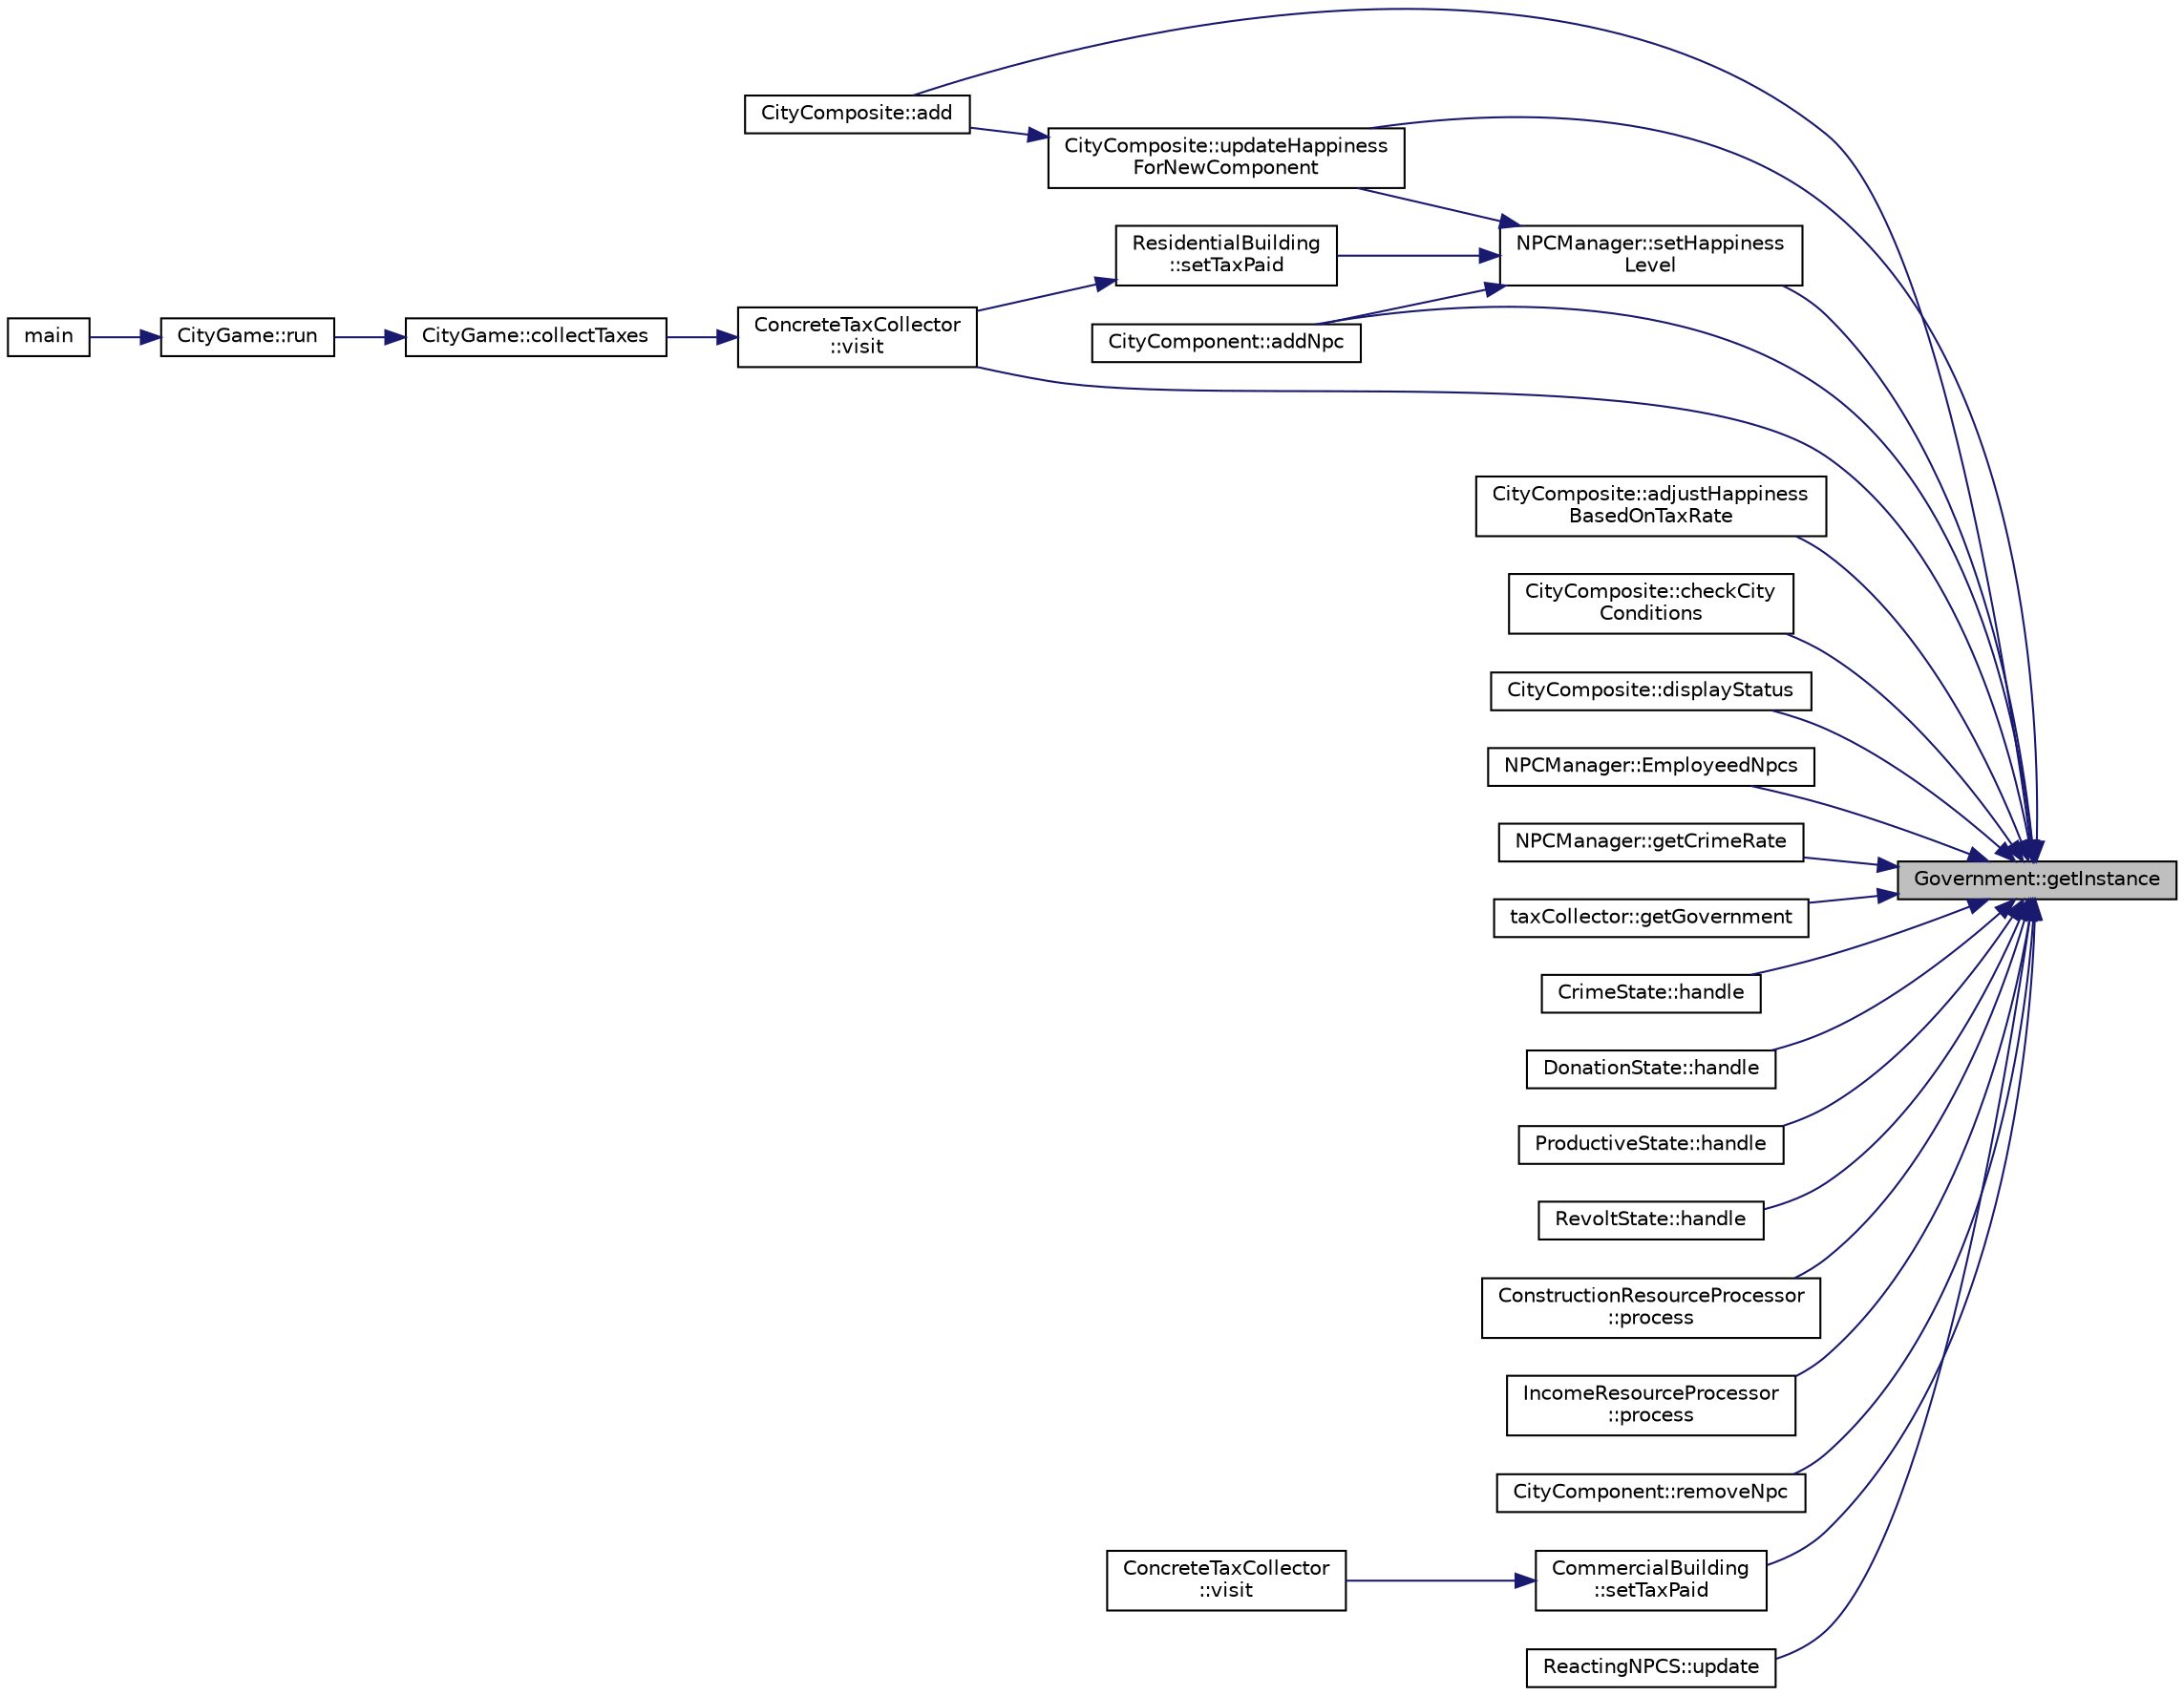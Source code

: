 digraph "Government::getInstance"
{
 // LATEX_PDF_SIZE
  edge [fontname="Helvetica",fontsize="10",labelfontname="Helvetica",labelfontsize="10"];
  node [fontname="Helvetica",fontsize="10",shape=record];
  rankdir="RL";
  Node1 [label="Government::getInstance",height=0.2,width=0.4,color="black", fillcolor="grey75", style="filled", fontcolor="black",tooltip="Retrieves the singleton instance of the Government class."];
  Node1 -> Node2 [dir="back",color="midnightblue",fontsize="10",style="solid"];
  Node2 [label="CityComposite::add",height=0.2,width=0.4,color="black", fillcolor="white", style="filled",URL="$classCityComposite.html#af4002bc47fa8f38a9747523ce6ac6f56",tooltip="Adds a city component (zone) to the composite."];
  Node1 -> Node3 [dir="back",color="midnightblue",fontsize="10",style="solid"];
  Node3 [label="CityComponent::addNpc",height=0.2,width=0.4,color="black", fillcolor="white", style="filled",URL="$classCityComponent.html#a9529b910e491c49a6ffa19db4e92b81c",tooltip="Adds an NPC observer to the component."];
  Node1 -> Node4 [dir="back",color="midnightblue",fontsize="10",style="solid"];
  Node4 [label="CityComposite::adjustHappiness\lBasedOnTaxRate",height=0.2,width=0.4,color="black", fillcolor="white", style="filled",URL="$classCityComposite.html#ad80dca22cc5acb873c8f99148a9fc5ea",tooltip="Adjusts the city's happiness level based on the current tax rate."];
  Node1 -> Node5 [dir="back",color="midnightblue",fontsize="10",style="solid"];
  Node5 [label="CityComposite::checkCity\lConditions",height=0.2,width=0.4,color="black", fillcolor="white", style="filled",URL="$classCityComposite.html#a628f3f1cd10f5d405e80f909cf11a903",tooltip="Checks if the city meets certain conditions."];
  Node1 -> Node6 [dir="back",color="midnightblue",fontsize="10",style="solid"];
  Node6 [label="CityComposite::displayStatus",height=0.2,width=0.4,color="black", fillcolor="white", style="filled",URL="$classCityComposite.html#a03cd415fe63acff9a0199eb06363818d",tooltip="Displays the status of the city composite and all its zones."];
  Node1 -> Node7 [dir="back",color="midnightblue",fontsize="10",style="solid"];
  Node7 [label="NPCManager::EmployeedNpcs",height=0.2,width=0.4,color="black", fillcolor="white", style="filled",URL="$classNPCManager.html#adc79b7ee61f388392c74137eac04fa96",tooltip="Calculates employment levels based on the dominant state."];
  Node1 -> Node8 [dir="back",color="midnightblue",fontsize="10",style="solid"];
  Node8 [label="NPCManager::getCrimeRate",height=0.2,width=0.4,color="black", fillcolor="white", style="filled",URL="$classNPCManager.html#a110affcb21b7c60f405d4bfd3d0761d4",tooltip="Updates and retrieves the crime rate based on NPC counts."];
  Node1 -> Node9 [dir="back",color="midnightblue",fontsize="10",style="solid"];
  Node9 [label="taxCollector::getGovernment",height=0.2,width=0.4,color="black", fillcolor="white", style="filled",URL="$classtaxCollector.html#ac7f3666d4621293e5894bff6a7486d3c",tooltip="Provides access to the Government singleton instance."];
  Node1 -> Node10 [dir="back",color="midnightblue",fontsize="10",style="solid"];
  Node10 [label="CrimeState::handle",height=0.2,width=0.4,color="black", fillcolor="white", style="filled",URL="$classCrimeState.html#ada7bdb702a48d7ba3847bf4b77d5e5cd",tooltip="Handles actions specific to the crime state."];
  Node1 -> Node11 [dir="back",color="midnightblue",fontsize="10",style="solid"];
  Node11 [label="DonationState::handle",height=0.2,width=0.4,color="black", fillcolor="white", style="filled",URL="$classDonationState.html#a8d29aec9e7bc25867be29f4e205a38cd",tooltip="Handles the donation logic for NPCs in this state."];
  Node1 -> Node12 [dir="back",color="midnightblue",fontsize="10",style="solid"];
  Node12 [label="ProductiveState::handle",height=0.2,width=0.4,color="black", fillcolor="white", style="filled",URL="$classProductiveState.html#adab42ecd6fb4772c38dd408a9f6c5cce",tooltip="Handles the logic for productivity boosts."];
  Node1 -> Node13 [dir="back",color="midnightblue",fontsize="10",style="solid"];
  Node13 [label="RevoltState::handle",height=0.2,width=0.4,color="black", fillcolor="white", style="filled",URL="$classRevoltState.html#acbad174f543875c807178a9856258502",tooltip="Executes actions specific to the revolt state."];
  Node1 -> Node14 [dir="back",color="midnightblue",fontsize="10",style="solid"];
  Node14 [label="ConstructionResourceProcessor\l::process",height=0.2,width=0.4,color="black", fillcolor="white", style="filled",URL="$classConstructionResourceProcessor.html#a35dadf3e138249785f1a14bf11343abd",tooltip="Processes a specified amount of the resource."];
  Node1 -> Node15 [dir="back",color="midnightblue",fontsize="10",style="solid"];
  Node15 [label="IncomeResourceProcessor\l::process",height=0.2,width=0.4,color="black", fillcolor="white", style="filled",URL="$classIncomeResourceProcessor.html#a57461057a6b0143e300ab00326dbe5c5",tooltip="Processes a specified amount of the resource, deducting it from storage."];
  Node1 -> Node16 [dir="back",color="midnightblue",fontsize="10",style="solid"];
  Node16 [label="CityComponent::removeNpc",height=0.2,width=0.4,color="black", fillcolor="white", style="filled",URL="$classCityComponent.html#a8975812793b87b8578a21ce2ed13b015",tooltip="Removes an NPC observer from the component."];
  Node1 -> Node17 [dir="back",color="midnightblue",fontsize="10",style="solid"];
  Node17 [label="NPCManager::setHappiness\lLevel",height=0.2,width=0.4,color="black", fillcolor="white", style="filled",URL="$classNPCManager.html#aa5532ef54b02558f6e97c9fdea5cd98e",tooltip="Sets or adjusts the NPC happiness level."];
  Node17 -> Node3 [dir="back",color="midnightblue",fontsize="10",style="solid"];
  Node17 -> Node18 [dir="back",color="midnightblue",fontsize="10",style="solid"];
  Node18 [label="ResidentialBuilding\l::setTaxPaid",height=0.2,width=0.4,color="black", fillcolor="white", style="filled",URL="$classResidentialBuilding.html#a3f132f415d67fb5f3f4fdbc04419e1f7",tooltip="Sets the tax-paid status."];
  Node18 -> Node19 [dir="back",color="midnightblue",fontsize="10",style="solid"];
  Node19 [label="ConcreteTaxCollector\l::visit",height=0.2,width=0.4,color="black", fillcolor="white", style="filled",URL="$classConcreteTaxCollector.html#aff35926ad68639e9190cc2f5d4bdf54e",tooltip="Collects tax from a residential building."];
  Node19 -> Node20 [dir="back",color="midnightblue",fontsize="10",style="solid"];
  Node20 [label="CityGame::collectTaxes",height=0.2,width=0.4,color="black", fillcolor="white", style="filled",URL="$classCityGame.html#ab286962cca4449729475a62431fa3bc6",tooltip=" "];
  Node20 -> Node21 [dir="back",color="midnightblue",fontsize="10",style="solid"];
  Node21 [label="CityGame::run",height=0.2,width=0.4,color="black", fillcolor="white", style="filled",URL="$classCityGame.html#ad26bc885078e071e3ad2b40787fcca18",tooltip=" "];
  Node21 -> Node22 [dir="back",color="midnightblue",fontsize="10",style="solid"];
  Node22 [label="main",height=0.2,width=0.4,color="black", fillcolor="white", style="filled",URL="$main_8cpp.html#ae66f6b31b5ad750f1fe042a706a4e3d4",tooltip=" "];
  Node17 -> Node23 [dir="back",color="midnightblue",fontsize="10",style="solid"];
  Node23 [label="CityComposite::updateHappiness\lForNewComponent",height=0.2,width=0.4,color="black", fillcolor="white", style="filled",URL="$classCityComposite.html#ae3eb3b1ea611b29194c58d7d69994cf7",tooltip="Updates the city’s happiness level based on the addition of a new component."];
  Node23 -> Node2 [dir="back",color="midnightblue",fontsize="10",style="solid"];
  Node1 -> Node24 [dir="back",color="midnightblue",fontsize="10",style="solid"];
  Node24 [label="CommercialBuilding\l::setTaxPaid",height=0.2,width=0.4,color="black", fillcolor="white", style="filled",URL="$classCommercialBuilding.html#a4a49231fd62aaf457696ef7ee6edbcf3",tooltip="Sets the tax-paid status for the building."];
  Node24 -> Node25 [dir="back",color="midnightblue",fontsize="10",style="solid"];
  Node25 [label="ConcreteTaxCollector\l::visit",height=0.2,width=0.4,color="black", fillcolor="white", style="filled",URL="$classConcreteTaxCollector.html#aad0ef53e248f7316be1bc248446ab01f",tooltip="Collects tax from a commercial building."];
  Node1 -> Node26 [dir="back",color="midnightblue",fontsize="10",style="solid"];
  Node26 [label="ReactingNPCS::update",height=0.2,width=0.4,color="black", fillcolor="white", style="filled",URL="$classReactingNPCS.html#afc206d145750358e98204a9135b05276",tooltip="Updates the NPC's state based on observed changes."];
  Node1 -> Node23 [dir="back",color="midnightblue",fontsize="10",style="solid"];
  Node1 -> Node19 [dir="back",color="midnightblue",fontsize="10",style="solid"];
}

